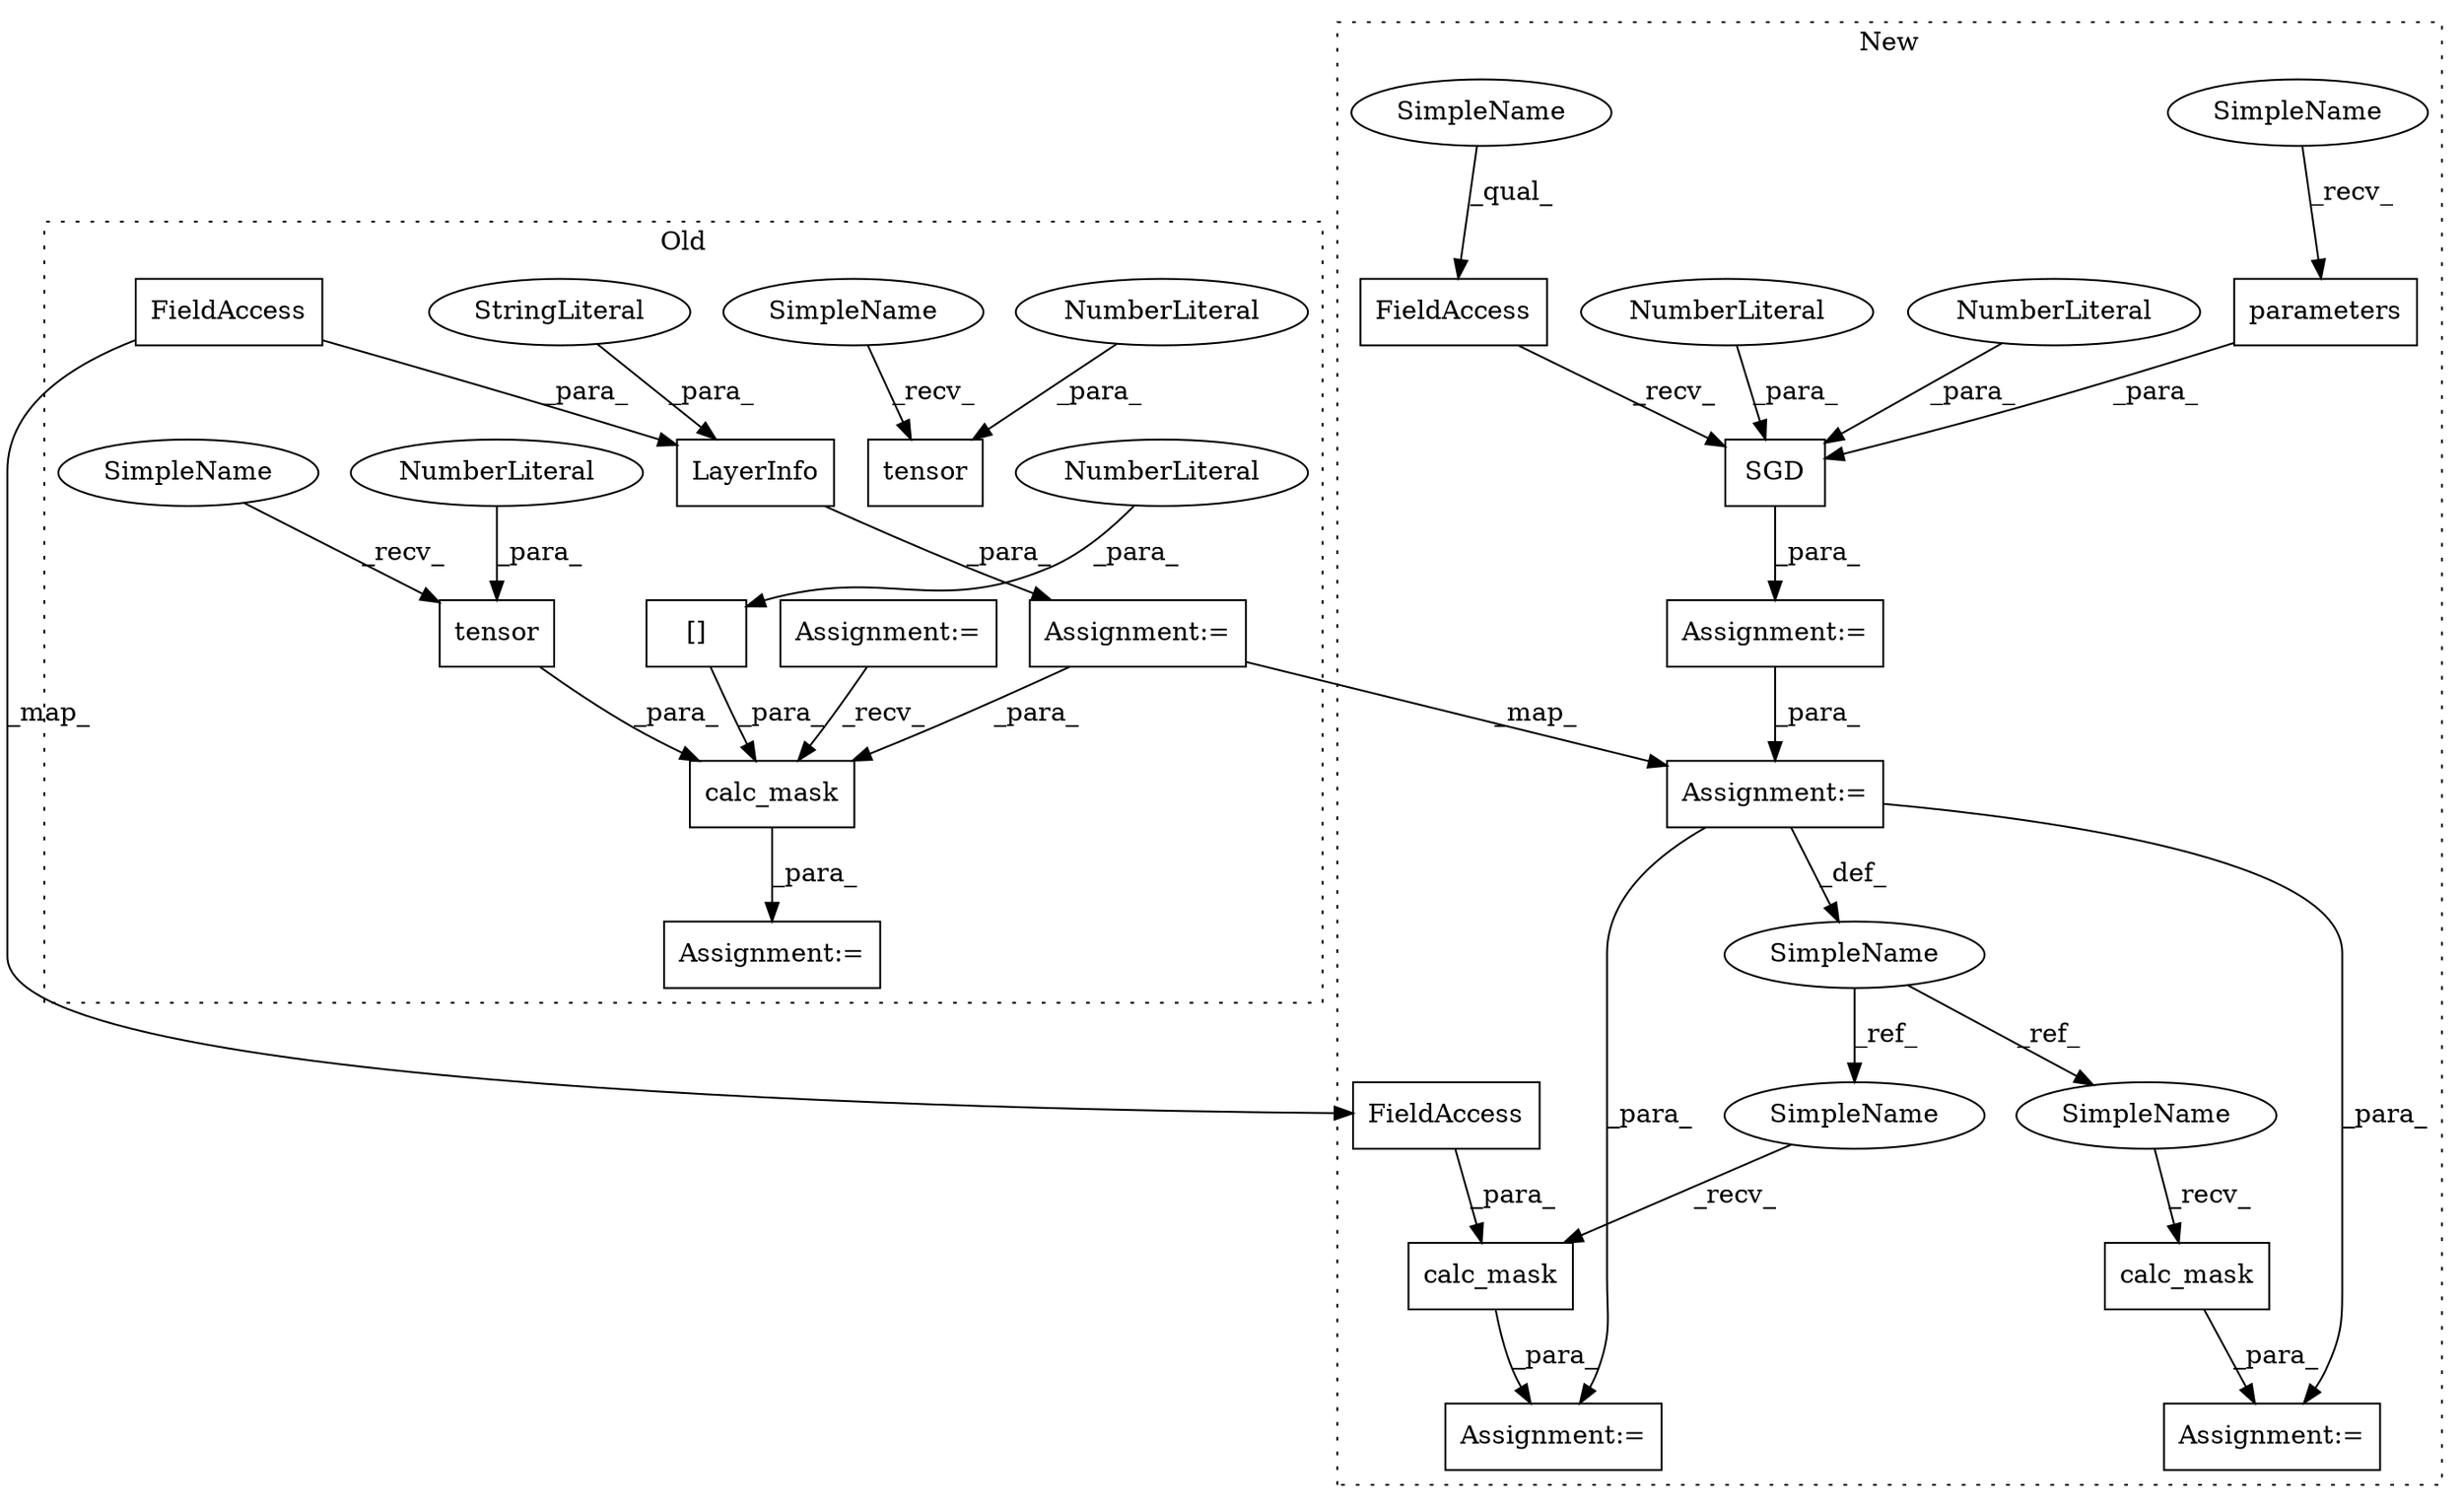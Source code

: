 digraph G {
subgraph cluster0 {
1 [label="calc_mask" a="32" s="10418,10465" l="10,1" shape="box"];
3 [label="LayerInfo" a="32" s="10373,10398" l="10,1" shape="box"];
5 [label="[]" a="2" s="10435,10448" l="12,1" shape="box"];
6 [label="NumberLiteral" a="34" s="10447" l="1" shape="ellipse"];
8 [label="tensor" a="32" s="10456,10464" l="7,1" shape="box"];
9 [label="NumberLiteral" a="34" s="10463" l="1" shape="ellipse"];
10 [label="StringLiteral" a="45" s="10383" l="5" shape="ellipse"];
11 [label="Assignment:=" a="7" s="10339" l="1" shape="box"];
17 [label="tensor" a="32" s="9397,9405" l="7,1" shape="box"];
18 [label="NumberLiteral" a="34" s="9404" l="1" shape="ellipse"];
21 [label="FieldAccess" a="22" s="10389" l="9" shape="box"];
23 [label="Assignment:=" a="7" s="10136" l="1" shape="box"];
26 [label="Assignment:=" a="7" s="10410" l="1" shape="box"];
29 [label="SimpleName" a="42" s="9391" l="5" shape="ellipse"];
30 [label="SimpleName" a="42" s="10450" l="5" shape="ellipse"];
label = "Old";
style="dotted";
}
subgraph cluster1 {
2 [label="SGD" a="32" s="9479,9510" l="4,1" shape="box"];
4 [label="NumberLiteral" a="34" s="9507" l="3" shape="ellipse"];
7 [label="NumberLiteral" a="34" s="9502" l="4" shape="ellipse"];
12 [label="Assignment:=" a="7" s="9745" l="1" shape="box"];
13 [label="calc_mask" a="32" s="9826,9845" l="10,1" shape="box"];
14 [label="SimpleName" a="42" s="9739" l="6" shape="ellipse"];
15 [label="calc_mask" a="32" s="9865,9884" l="10,1" shape="box"];
16 [label="FieldAccess" a="22" s="9467" l="11" shape="box"];
19 [label="parameters" a="32" s="9489" l="12" shape="box"];
20 [label="FieldAccess" a="22" s="9875" l="9" shape="box"];
22 [label="Assignment:=" a="7" s="9466" l="1" shape="box"];
24 [label="Assignment:=" a="7" s="9857" l="1" shape="box"];
25 [label="Assignment:=" a="7" s="9818" l="1" shape="box"];
27 [label="SimpleName" a="42" s="9858" l="6" shape="ellipse"];
28 [label="SimpleName" a="42" s="9819" l="6" shape="ellipse"];
31 [label="SimpleName" a="42" s="9467" l="5" shape="ellipse"];
32 [label="SimpleName" a="42" s="9483" l="5" shape="ellipse"];
label = "New";
style="dotted";
}
1 -> 26 [label="_para_"];
2 -> 22 [label="_para_"];
3 -> 11 [label="_para_"];
4 -> 2 [label="_para_"];
5 -> 1 [label="_para_"];
6 -> 5 [label="_para_"];
7 -> 2 [label="_para_"];
8 -> 1 [label="_para_"];
9 -> 8 [label="_para_"];
10 -> 3 [label="_para_"];
11 -> 12 [label="_map_"];
11 -> 1 [label="_para_"];
12 -> 14 [label="_def_"];
12 -> 24 [label="_para_"];
12 -> 25 [label="_para_"];
13 -> 25 [label="_para_"];
14 -> 27 [label="_ref_"];
14 -> 28 [label="_ref_"];
15 -> 24 [label="_para_"];
16 -> 2 [label="_recv_"];
18 -> 17 [label="_para_"];
19 -> 2 [label="_para_"];
20 -> 15 [label="_para_"];
21 -> 20 [label="_map_"];
21 -> 3 [label="_para_"];
22 -> 12 [label="_para_"];
23 -> 1 [label="_recv_"];
27 -> 15 [label="_recv_"];
28 -> 13 [label="_recv_"];
29 -> 17 [label="_recv_"];
30 -> 8 [label="_recv_"];
31 -> 16 [label="_qual_"];
32 -> 19 [label="_recv_"];
}